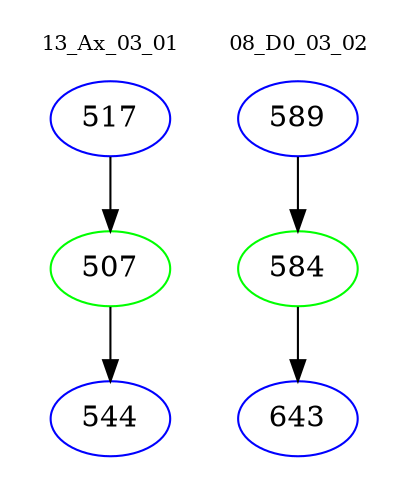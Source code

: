digraph{
subgraph cluster_0 {
color = white
label = "13_Ax_03_01";
fontsize=10;
T0_517 [label="517", color="blue"]
T0_517 -> T0_507 [color="black"]
T0_507 [label="507", color="green"]
T0_507 -> T0_544 [color="black"]
T0_544 [label="544", color="blue"]
}
subgraph cluster_1 {
color = white
label = "08_D0_03_02";
fontsize=10;
T1_589 [label="589", color="blue"]
T1_589 -> T1_584 [color="black"]
T1_584 [label="584", color="green"]
T1_584 -> T1_643 [color="black"]
T1_643 [label="643", color="blue"]
}
}
